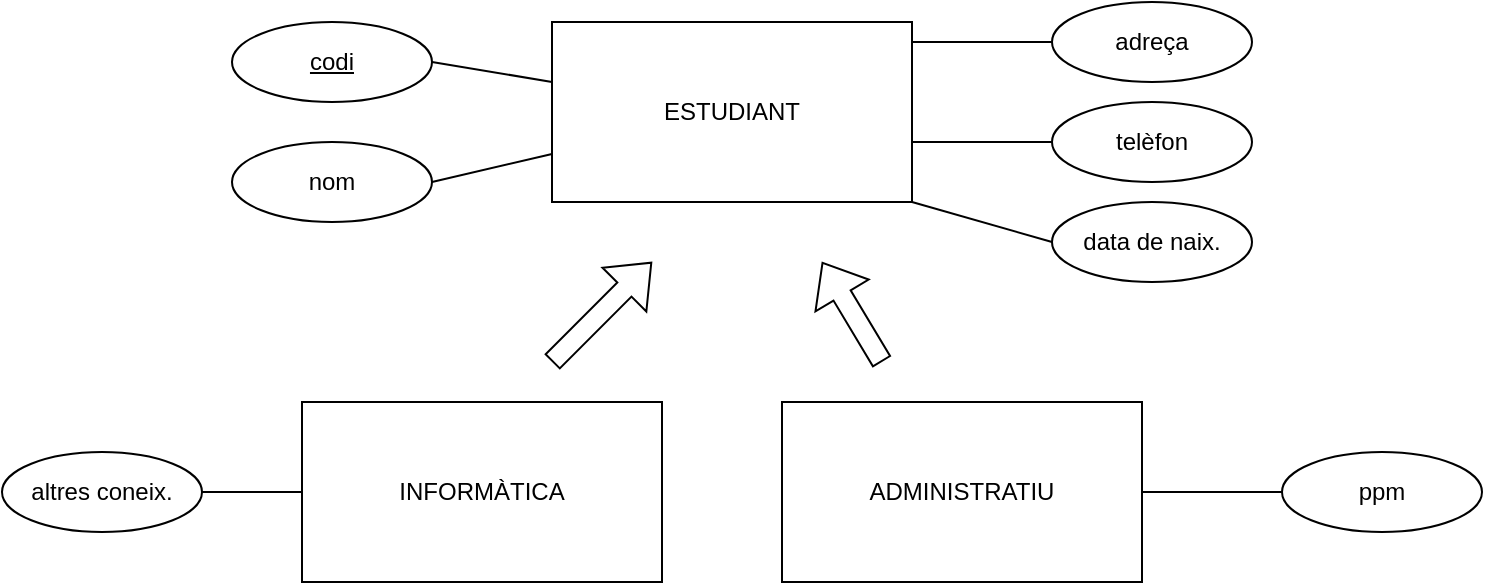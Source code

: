 <mxfile version="20.5.1" type="device"><diagram id="pG2skk2qwGE7-aoyjSGL" name="Página-1"><mxGraphModel dx="1882" dy="1357" grid="1" gridSize="10" guides="1" tooltips="1" connect="1" arrows="1" fold="1" page="1" pageScale="1" pageWidth="1100" pageHeight="850" math="0" shadow="0"><root><mxCell id="0"/><mxCell id="1" parent="0"/><mxCell id="34YvBsnW8jiBJOG1LF6s-1" value="ESTUDIANT" style="rounded=0;whiteSpace=wrap;html=1;" parent="1" vertex="1"><mxGeometry x="-635" y="-750" width="180" height="90" as="geometry"/></mxCell><mxCell id="34YvBsnW8jiBJOG1LF6s-7" value="&lt;u&gt;codi&lt;/u&gt;" style="ellipse;whiteSpace=wrap;html=1;" parent="1" vertex="1"><mxGeometry x="-795" y="-750" width="100" height="40" as="geometry"/></mxCell><mxCell id="34YvBsnW8jiBJOG1LF6s-8" value="" style="endArrow=none;html=1;rounded=0;entryX=0;entryY=0.333;entryDx=0;entryDy=0;entryPerimeter=0;exitX=1;exitY=0.5;exitDx=0;exitDy=0;" parent="1" source="34YvBsnW8jiBJOG1LF6s-7" target="34YvBsnW8jiBJOG1LF6s-1" edge="1"><mxGeometry width="50" height="50" relative="1" as="geometry"><mxPoint x="-735" y="-750" as="sourcePoint"/><mxPoint x="-705" y="-780" as="targetPoint"/></mxGeometry></mxCell><mxCell id="34YvBsnW8jiBJOG1LF6s-9" value="nom" style="ellipse;whiteSpace=wrap;html=1;" parent="1" vertex="1"><mxGeometry x="-795" y="-690" width="100" height="40" as="geometry"/></mxCell><mxCell id="34YvBsnW8jiBJOG1LF6s-10" value="" style="endArrow=none;html=1;rounded=0;exitX=1;exitY=0.5;exitDx=0;exitDy=0;" parent="1" source="34YvBsnW8jiBJOG1LF6s-9" target="34YvBsnW8jiBJOG1LF6s-1" edge="1"><mxGeometry width="50" height="50" relative="1" as="geometry"><mxPoint x="-805" y="-680" as="sourcePoint"/><mxPoint x="-685" y="-480" as="targetPoint"/></mxGeometry></mxCell><mxCell id="JPKtpetJuQ5qnOUe-VWo-8" value="INFORMÀTICA" style="rounded=0;whiteSpace=wrap;html=1;" parent="1" vertex="1"><mxGeometry x="-760" y="-560" width="180" height="90" as="geometry"/></mxCell><mxCell id="JPKtpetJuQ5qnOUe-VWo-11" value="altres coneix." style="ellipse;whiteSpace=wrap;html=1;" parent="1" vertex="1"><mxGeometry x="-910" y="-535" width="100" height="40" as="geometry"/></mxCell><mxCell id="JPKtpetJuQ5qnOUe-VWo-12" value="" style="endArrow=none;html=1;rounded=0;exitX=1;exitY=0.5;exitDx=0;exitDy=0;" parent="1" source="JPKtpetJuQ5qnOUe-VWo-11" target="JPKtpetJuQ5qnOUe-VWo-8" edge="1"><mxGeometry width="50" height="50" relative="1" as="geometry"><mxPoint x="-950" y="-355" as="sourcePoint"/><mxPoint x="-830" y="-155" as="targetPoint"/></mxGeometry></mxCell><mxCell id="JPKtpetJuQ5qnOUe-VWo-13" value="ADMINISTRATIU" style="rounded=0;whiteSpace=wrap;html=1;" parent="1" vertex="1"><mxGeometry x="-520" y="-560" width="180" height="90" as="geometry"/></mxCell><mxCell id="JPKtpetJuQ5qnOUe-VWo-16" value="ppm" style="ellipse;whiteSpace=wrap;html=1;" parent="1" vertex="1"><mxGeometry x="-270" y="-535" width="100" height="40" as="geometry"/></mxCell><mxCell id="JPKtpetJuQ5qnOUe-VWo-17" value="" style="endArrow=none;html=1;rounded=0;exitX=0;exitY=0.5;exitDx=0;exitDy=0;entryX=1;entryY=0.5;entryDx=0;entryDy=0;" parent="1" source="JPKtpetJuQ5qnOUe-VWo-16" target="JPKtpetJuQ5qnOUe-VWo-13" edge="1"><mxGeometry width="50" height="50" relative="1" as="geometry"><mxPoint x="-260" y="-365" as="sourcePoint"/><mxPoint x="-90" y="-369" as="targetPoint"/></mxGeometry></mxCell><mxCell id="i2rE0Yn2eitRpOSn5nyw-1" value="" style="shape=flexArrow;endArrow=classic;html=1;rounded=0;" parent="1" edge="1"><mxGeometry width="50" height="50" relative="1" as="geometry"><mxPoint x="-470" y="-580" as="sourcePoint"/><mxPoint x="-500" y="-630" as="targetPoint"/></mxGeometry></mxCell><mxCell id="i2rE0Yn2eitRpOSn5nyw-2" value="" style="shape=flexArrow;endArrow=classic;html=1;rounded=0;" parent="1" edge="1"><mxGeometry width="50" height="50" relative="1" as="geometry"><mxPoint x="-635" y="-580" as="sourcePoint"/><mxPoint x="-585" y="-630" as="targetPoint"/></mxGeometry></mxCell><mxCell id="iDBKR-2U7yOebCy0HNmF-1" value="adreça" style="ellipse;whiteSpace=wrap;html=1;" parent="1" vertex="1"><mxGeometry x="-385" y="-760" width="100" height="40" as="geometry"/></mxCell><mxCell id="iDBKR-2U7yOebCy0HNmF-2" value="" style="endArrow=none;html=1;rounded=0;exitX=0;exitY=0.5;exitDx=0;exitDy=0;entryX=1;entryY=0.5;entryDx=0;entryDy=0;" parent="1" source="iDBKR-2U7yOebCy0HNmF-1" edge="1"><mxGeometry width="50" height="50" relative="1" as="geometry"><mxPoint x="-375" y="-590" as="sourcePoint"/><mxPoint x="-455" y="-740" as="targetPoint"/></mxGeometry></mxCell><mxCell id="iDBKR-2U7yOebCy0HNmF-3" value="telèfon" style="ellipse;whiteSpace=wrap;html=1;" parent="1" vertex="1"><mxGeometry x="-385" y="-710" width="100" height="40" as="geometry"/></mxCell><mxCell id="iDBKR-2U7yOebCy0HNmF-4" value="" style="endArrow=none;html=1;rounded=0;exitX=0;exitY=0.5;exitDx=0;exitDy=0;entryX=1;entryY=0.5;entryDx=0;entryDy=0;" parent="1" source="iDBKR-2U7yOebCy0HNmF-3" edge="1"><mxGeometry width="50" height="50" relative="1" as="geometry"><mxPoint x="-375" y="-540" as="sourcePoint"/><mxPoint x="-455" y="-690" as="targetPoint"/></mxGeometry></mxCell><mxCell id="9fctpPWCp6OyiVTEETjR-1" value="data de naix." style="ellipse;whiteSpace=wrap;html=1;" vertex="1" parent="1"><mxGeometry x="-385" y="-660" width="100" height="40" as="geometry"/></mxCell><mxCell id="9fctpPWCp6OyiVTEETjR-2" value="" style="endArrow=none;html=1;rounded=0;exitX=0;exitY=0.5;exitDx=0;exitDy=0;entryX=1;entryY=1;entryDx=0;entryDy=0;" edge="1" parent="1" source="9fctpPWCp6OyiVTEETjR-1" target="34YvBsnW8jiBJOG1LF6s-1"><mxGeometry width="50" height="50" relative="1" as="geometry"><mxPoint x="-375" y="-490" as="sourcePoint"/><mxPoint x="-455" y="-640" as="targetPoint"/></mxGeometry></mxCell></root></mxGraphModel></diagram></mxfile>